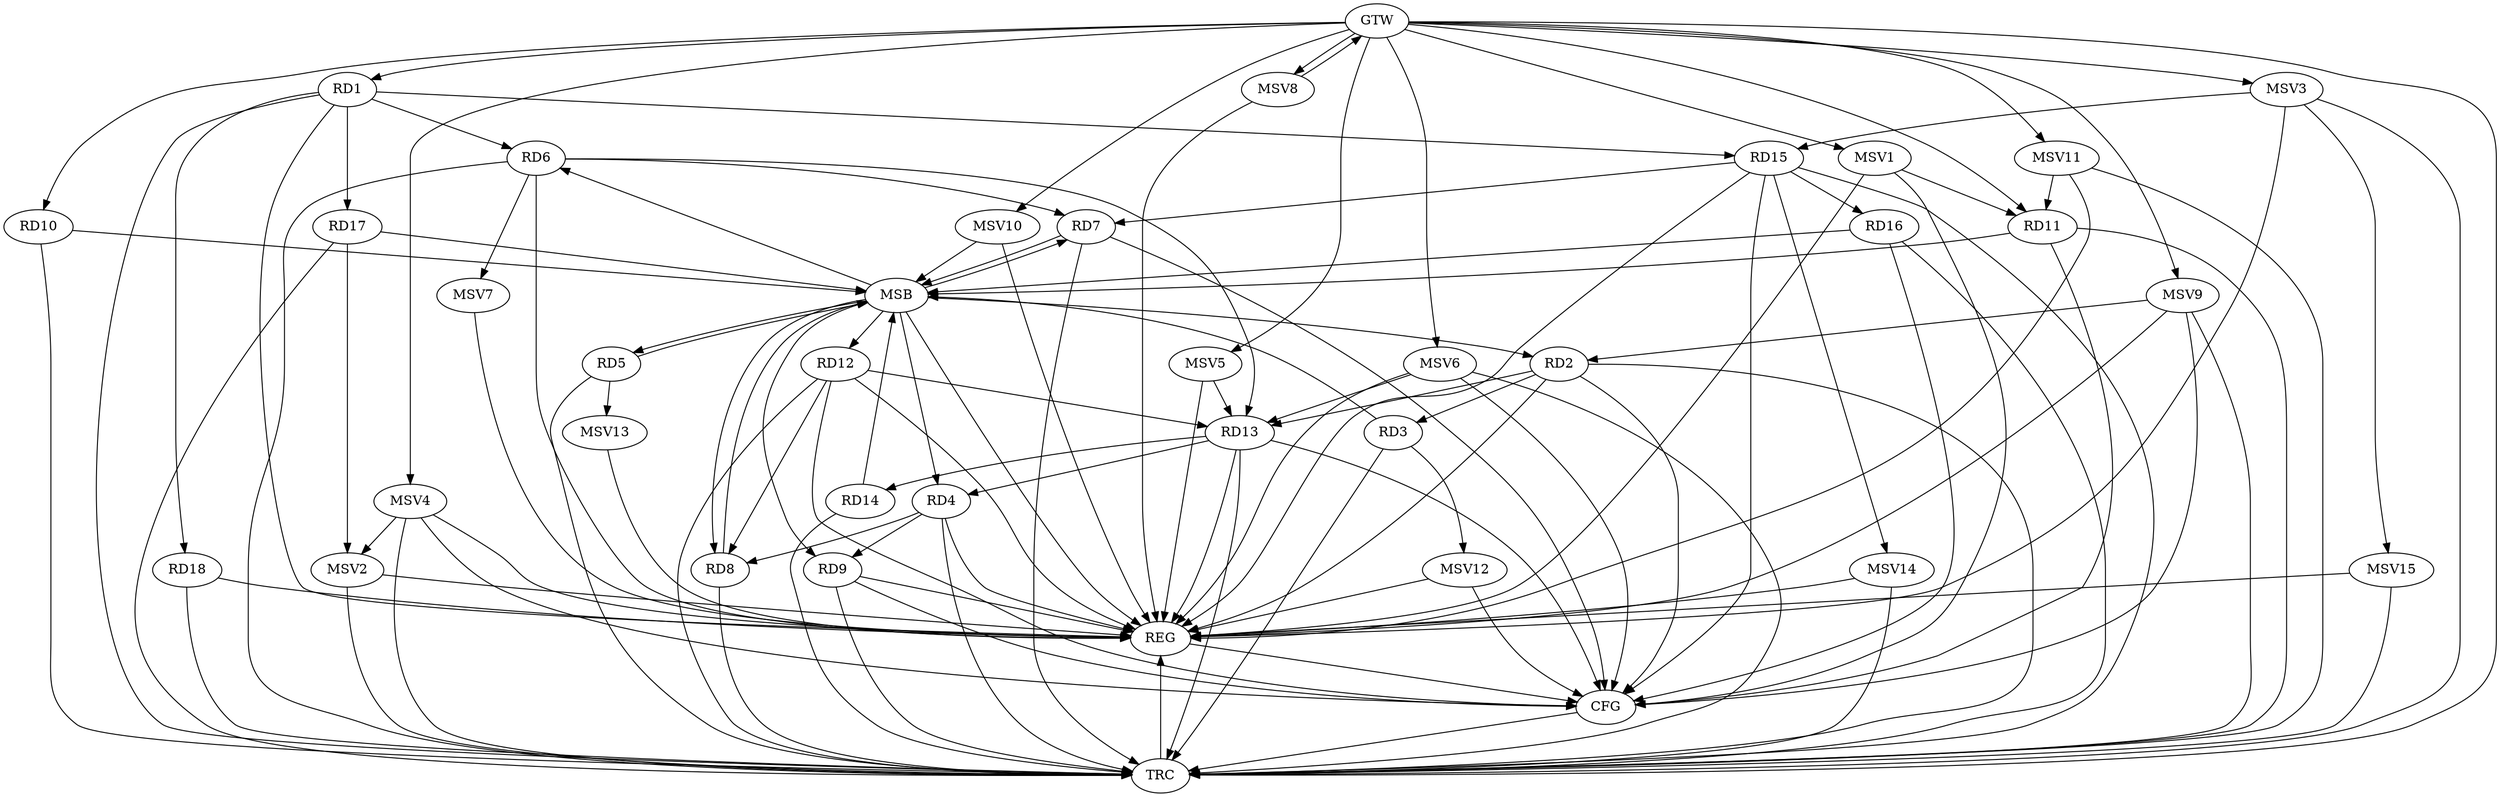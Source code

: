 strict digraph G {
  RD1 [ label="RD1" ];
  RD2 [ label="RD2" ];
  RD3 [ label="RD3" ];
  RD4 [ label="RD4" ];
  RD5 [ label="RD5" ];
  RD6 [ label="RD6" ];
  RD7 [ label="RD7" ];
  RD8 [ label="RD8" ];
  RD9 [ label="RD9" ];
  RD10 [ label="RD10" ];
  RD11 [ label="RD11" ];
  RD12 [ label="RD12" ];
  RD13 [ label="RD13" ];
  RD14 [ label="RD14" ];
  RD15 [ label="RD15" ];
  RD16 [ label="RD16" ];
  RD17 [ label="RD17" ];
  RD18 [ label="RD18" ];
  GTW [ label="GTW" ];
  REG [ label="REG" ];
  MSB [ label="MSB" ];
  CFG [ label="CFG" ];
  TRC [ label="TRC" ];
  MSV1 [ label="MSV1" ];
  MSV2 [ label="MSV2" ];
  MSV3 [ label="MSV3" ];
  MSV4 [ label="MSV4" ];
  MSV5 [ label="MSV5" ];
  MSV6 [ label="MSV6" ];
  MSV7 [ label="MSV7" ];
  MSV8 [ label="MSV8" ];
  MSV9 [ label="MSV9" ];
  MSV10 [ label="MSV10" ];
  MSV11 [ label="MSV11" ];
  MSV12 [ label="MSV12" ];
  MSV13 [ label="MSV13" ];
  MSV14 [ label="MSV14" ];
  MSV15 [ label="MSV15" ];
  RD1 -> RD6;
  RD1 -> RD17;
  RD1 -> RD18;
  RD2 -> RD3;
  RD2 -> RD13;
  RD4 -> RD8;
  RD4 -> RD9;
  RD13 -> RD4;
  RD6 -> RD7;
  RD6 -> RD13;
  RD15 -> RD7;
  RD12 -> RD8;
  RD12 -> RD13;
  RD13 -> RD14;
  RD15 -> RD16;
  GTW -> RD1;
  GTW -> RD10;
  GTW -> RD11;
  RD1 -> REG;
  RD2 -> REG;
  RD4 -> REG;
  RD6 -> REG;
  RD9 -> REG;
  RD12 -> REG;
  RD13 -> REG;
  RD15 -> REG;
  RD18 -> REG;
  RD3 -> MSB;
  MSB -> RD2;
  MSB -> RD12;
  MSB -> REG;
  RD5 -> MSB;
  MSB -> RD7;
  RD7 -> MSB;
  MSB -> RD8;
  RD8 -> MSB;
  RD10 -> MSB;
  RD11 -> MSB;
  MSB -> RD4;
  MSB -> RD9;
  RD14 -> MSB;
  MSB -> RD5;
  MSB -> RD6;
  RD16 -> MSB;
  RD17 -> MSB;
  RD9 -> CFG;
  RD7 -> CFG;
  RD13 -> CFG;
  RD15 -> CFG;
  RD2 -> CFG;
  RD16 -> CFG;
  RD11 -> CFG;
  RD12 -> CFG;
  REG -> CFG;
  RD1 -> TRC;
  RD2 -> TRC;
  RD3 -> TRC;
  RD4 -> TRC;
  RD5 -> TRC;
  RD6 -> TRC;
  RD7 -> TRC;
  RD8 -> TRC;
  RD9 -> TRC;
  RD10 -> TRC;
  RD11 -> TRC;
  RD12 -> TRC;
  RD13 -> TRC;
  RD14 -> TRC;
  RD15 -> TRC;
  RD16 -> TRC;
  RD17 -> TRC;
  RD18 -> TRC;
  GTW -> TRC;
  CFG -> TRC;
  TRC -> REG;
  RD1 -> RD15;
  MSV1 -> RD11;
  GTW -> MSV1;
  MSV1 -> REG;
  MSV1 -> CFG;
  RD17 -> MSV2;
  MSV2 -> REG;
  MSV2 -> TRC;
  MSV3 -> RD15;
  GTW -> MSV3;
  MSV3 -> REG;
  MSV3 -> TRC;
  MSV4 -> MSV2;
  GTW -> MSV4;
  MSV4 -> REG;
  MSV4 -> TRC;
  MSV4 -> CFG;
  MSV5 -> RD13;
  GTW -> MSV5;
  MSV5 -> REG;
  MSV6 -> RD13;
  GTW -> MSV6;
  MSV6 -> REG;
  MSV6 -> TRC;
  MSV6 -> CFG;
  RD6 -> MSV7;
  MSV7 -> REG;
  MSV8 -> GTW;
  GTW -> MSV8;
  MSV8 -> REG;
  MSV9 -> RD2;
  GTW -> MSV9;
  MSV9 -> REG;
  MSV9 -> TRC;
  MSV9 -> CFG;
  MSV10 -> MSB;
  GTW -> MSV10;
  MSV10 -> REG;
  MSV11 -> RD11;
  GTW -> MSV11;
  MSV11 -> REG;
  MSV11 -> TRC;
  RD3 -> MSV12;
  MSV12 -> REG;
  MSV12 -> CFG;
  RD5 -> MSV13;
  MSV13 -> REG;
  RD15 -> MSV14;
  MSV14 -> REG;
  MSV14 -> TRC;
  MSV3 -> MSV15;
  MSV15 -> REG;
  MSV15 -> TRC;
}

